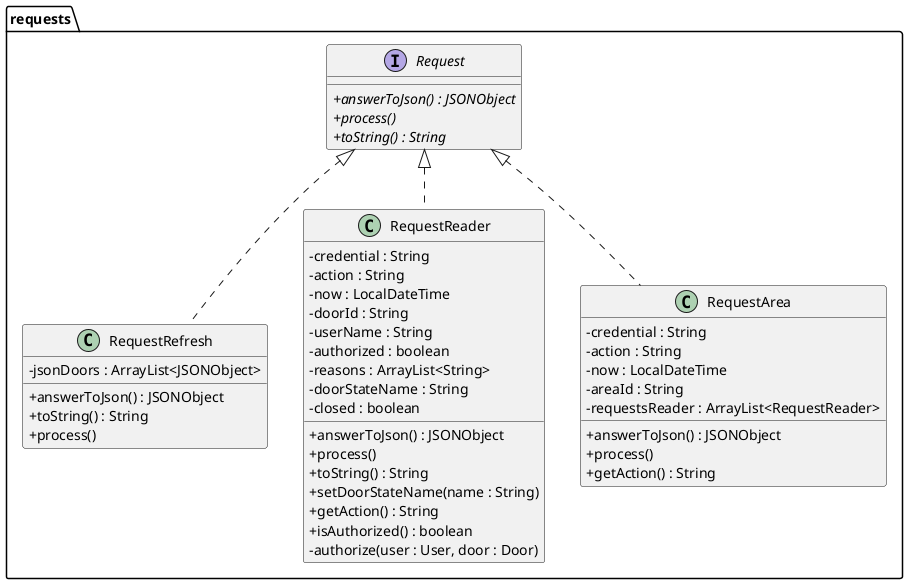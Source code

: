 @startuml
'https://plantuml.com/class-diagram
skinparam classAttributeIconSize 0

package requests {
    interface Request {
    + {abstract} answerToJson() : JSONObject
    + {abstract} process()
    + {abstract} toString() : String
    }

    class RequestRefresh implements Request {
    - jsonDoors : ArrayList<JSONObject>
    + answerToJson() : JSONObject
    + toString() : String
    + process()
    }

    class RequestReader implements Request {
    - credential : String
    - action : String
    - now : LocalDateTime
    - doorId : String
    - userName : String
    - authorized : boolean
    - reasons : ArrayList<String>
    - doorStateName : String
    - closed : boolean
    + answerToJson() : JSONObject
    + process()
    + toString() : String
    + setDoorStateName(name : String)
    + getAction() : String
    + isAuthorized() : boolean
    - authorize(user : User, door : Door)
    }

    class RequestArea implements Request {
    - credential : String
    - action : String
    - now : LocalDateTime
    - areaId : String
    - requestsReader : ArrayList<RequestReader>
    + answerToJson() : JSONObject
    + process()
    + getAction() : String
    }
}


@enduml